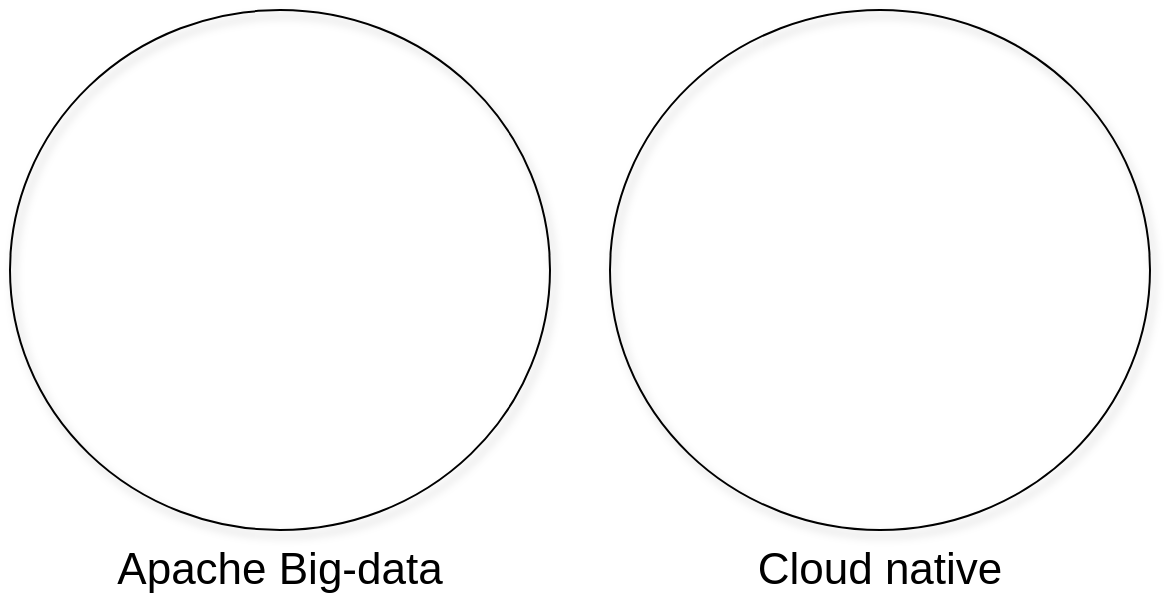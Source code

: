 <mxfile version="13.6.2" type="device"><diagram id="m9e8bBbjNUv2l1ASNcws" name="Page-1"><mxGraphModel dx="1882" dy="891" grid="0" gridSize="10" guides="1" tooltips="1" connect="1" arrows="1" fold="1" page="1" pageScale="1" pageWidth="1000" pageHeight="1000" math="0" shadow="0"><root><mxCell id="0"/><mxCell id="1" parent="0"/><mxCell id="HiYDpi45OdwAcJZ-a-rR-2" value="Cloud native" style="ellipse;whiteSpace=wrap;html=1;fillColor=none;shadow=1;fontSize=22;verticalAlign=top;labelPosition=center;verticalLabelPosition=bottom;align=center;" vertex="1" parent="1"><mxGeometry x="340" y="40" width="270" height="260" as="geometry"/></mxCell><mxCell id="HiYDpi45OdwAcJZ-a-rR-3" value="" style="shape=image;verticalLabelPosition=bottom;labelBackgroundColor=#ffffff;verticalAlign=top;aspect=fixed;imageAspect=0;image=https://raw.githubusercontent.com/kubernetes/kubernetes/master/logo/logo.png;" vertex="1" parent="1"><mxGeometry x="442.21" y="138.15" width="65.59" height="63.7" as="geometry"/></mxCell><mxCell id="HiYDpi45OdwAcJZ-a-rR-4" value="Apache Big-data" style="ellipse;whiteSpace=wrap;html=1;fillColor=none;shadow=1;fontSize=22;verticalAlign=top;labelPosition=center;verticalLabelPosition=bottom;align=center;" vertex="1" parent="1"><mxGeometry x="40" y="40" width="270" height="260" as="geometry"/></mxCell><mxCell id="HiYDpi45OdwAcJZ-a-rR-5" value="" style="shape=image;verticalLabelPosition=bottom;labelBackgroundColor=#ffffff;verticalAlign=top;aspect=fixed;imageAspect=0;image=https://www.apache.org/foundation/press/kit/feather.png;" vertex="1" parent="1"><mxGeometry x="138.48" y="105.41" width="73.04" height="129.18" as="geometry"/></mxCell></root></mxGraphModel></diagram></mxfile>